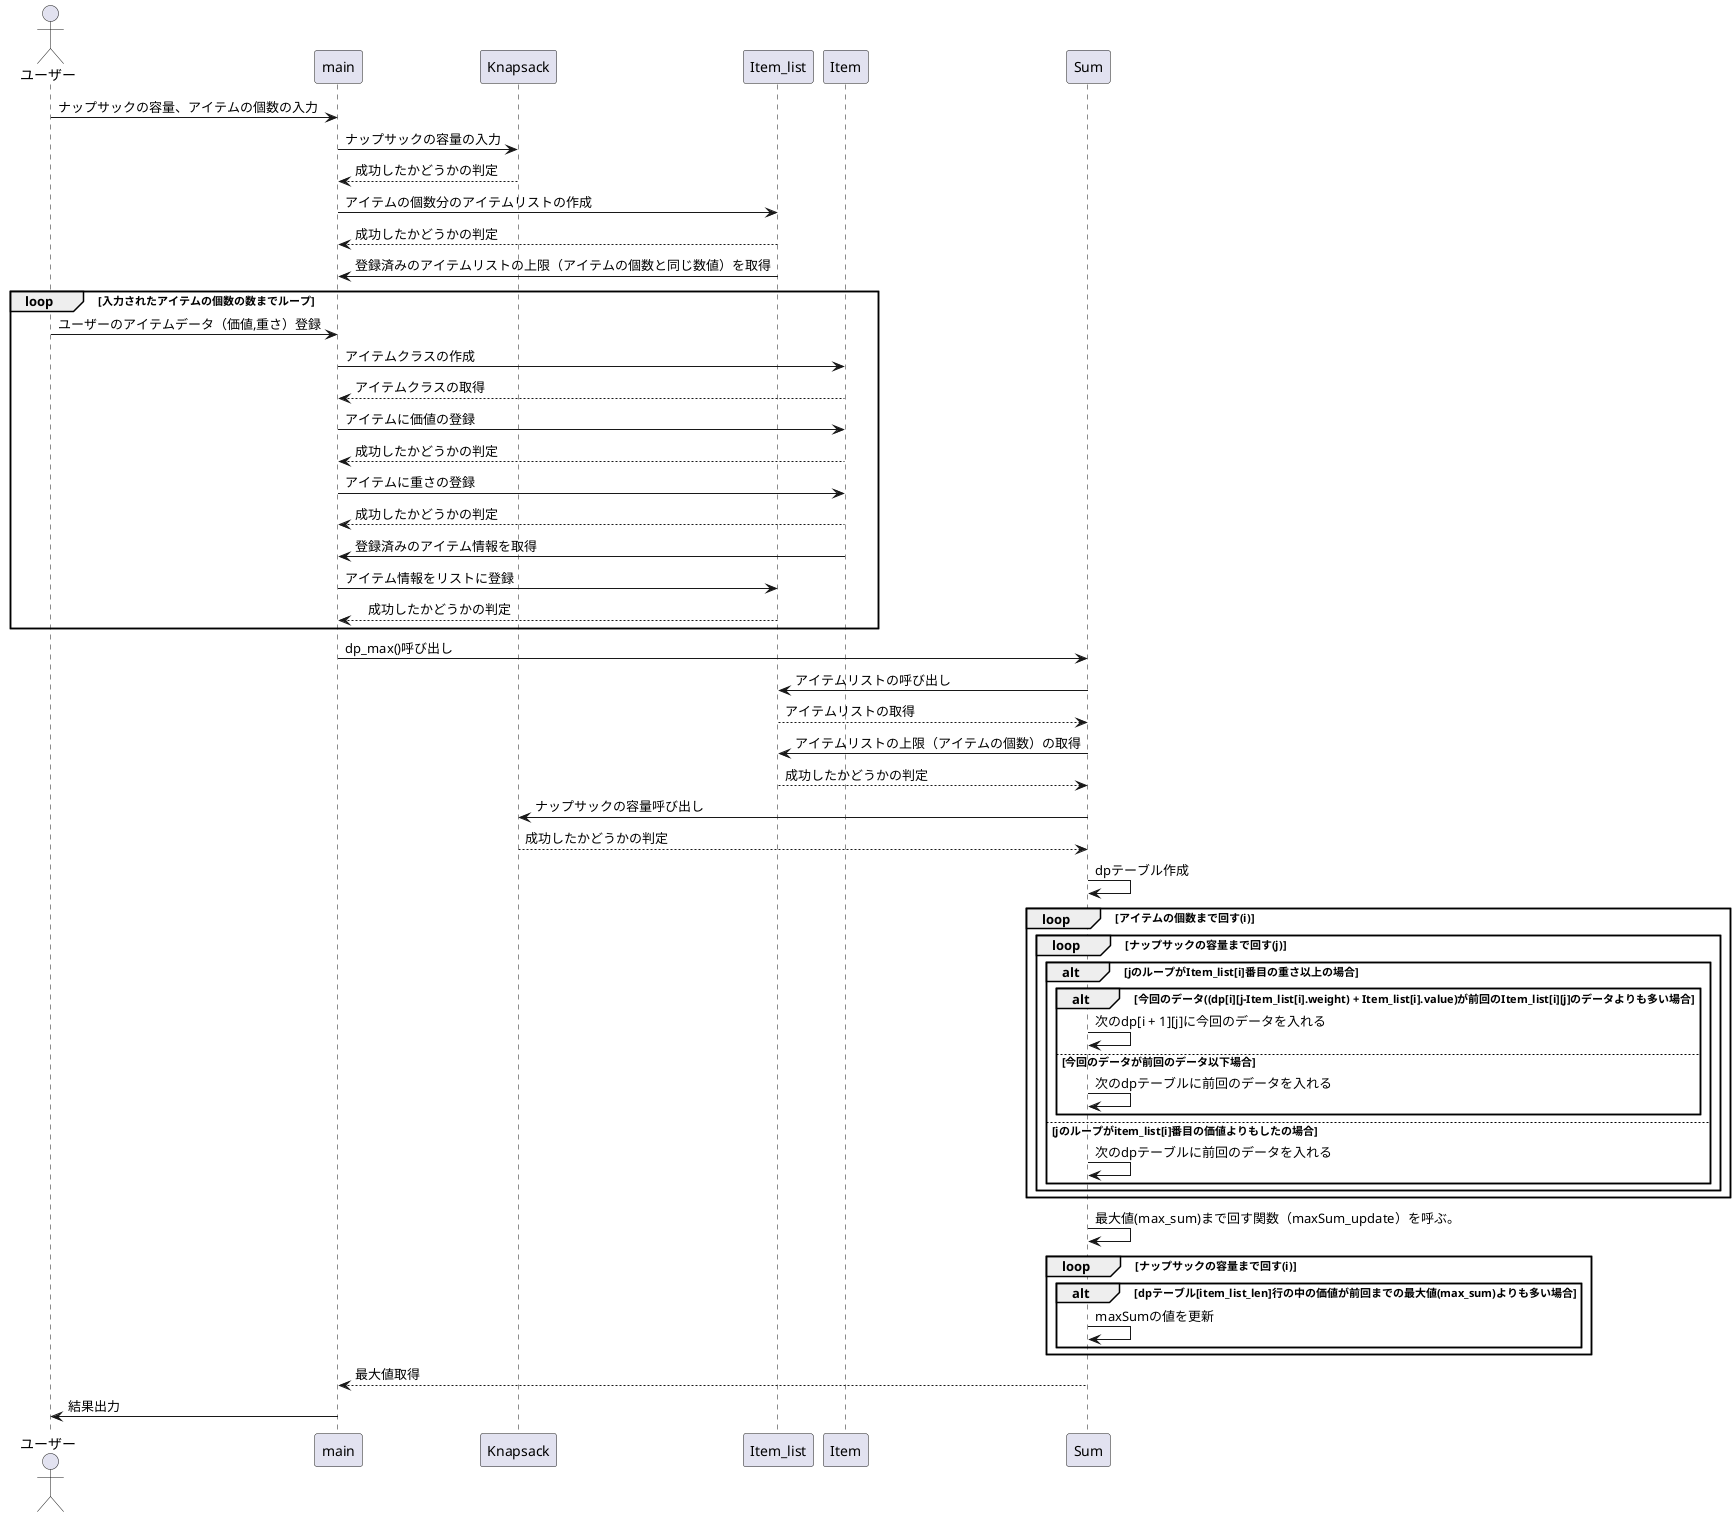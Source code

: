@startuml シーケンス図

Actor "ユーザー" as User

User -> main: ナップサックの容量、アイテムの個数の入力
main -> Knapsack: ナップサックの容量の入力
main <-- Knapsack: 成功したかどうかの判定
main -> Item_list: アイテムの個数分のアイテムリストの作成
main <-- Item_list: 成功したかどうかの判定
main <- Item_list: 登録済みのアイテムリストの上限（アイテムの個数と同じ数値）を取得

loop 入力されたアイテムの個数の数までループ
    User -> main: ユーザーのアイテムデータ（価値,重さ）登録
    main -> Item:アイテムクラスの作成
    main <-- Item:アイテムクラスの取得
    main -> Item: アイテムに価値の登録
    main <-- Item: 成功したかどうかの判定
    main -> Item: アイテムに重さの登録
    main <-- Item: 成功したかどうかの判定
    main <- Item: 登録済みのアイテム情報を取得
    main -> Item_list: アイテム情報をリストに登録
    main <-- Item_list:　成功したかどうかの判定
end
main -> Sum: dp_max()呼び出し
Sum -> Item_list: アイテムリストの呼び出し
Sum <-- Item_list:アイテムリストの取得 
Sum -> Item_list: アイテムリストの上限（アイテムの個数）の取得
Sum <-- Item_list: 成功したかどうかの判定
Sum -> Knapsack:ナップサックの容量呼び出し
Knapsack --> Sum: 成功したかどうかの判定

Sum -> Sum: dpテーブル作成

loop アイテムの個数まで回す(i)
    loop ナップサックの容量まで回す(j)
        alt jのループがItem_list[i]番目の重さ以上の場合            
            alt 今回のデータ((dp[i][j-Item_list[i].weight) + Item_list[i].value)が前回のItem_list[i][j]のデータよりも多い場合
                Sum -> Sum:次のdp[i + 1][j]に今回のデータを入れる
            else 今回のデータが前回のデータ以下場合
                Sum -> Sum:次のdpテーブルに前回のデータを入れる
            end
        else jのループがitem_list[i]番目の価値よりもしたの場合
            Sum -> Sum:次のdpテーブルに前回のデータを入れる
        end
    end
end

Sum -> Sum: 最大値(max_sum)まで回す関数（maxSum_update）を呼ぶ。

loop ナップサックの容量まで回す(i)
    alt dpテーブル[item_list_len]行の中の価値が前回までの最大値(max_sum)よりも多い場合
        Sum -> Sum: maxSumの値を更新
    end
end

main <-- Sum: 最大値取得
main -> User: 結果出力

@enduml